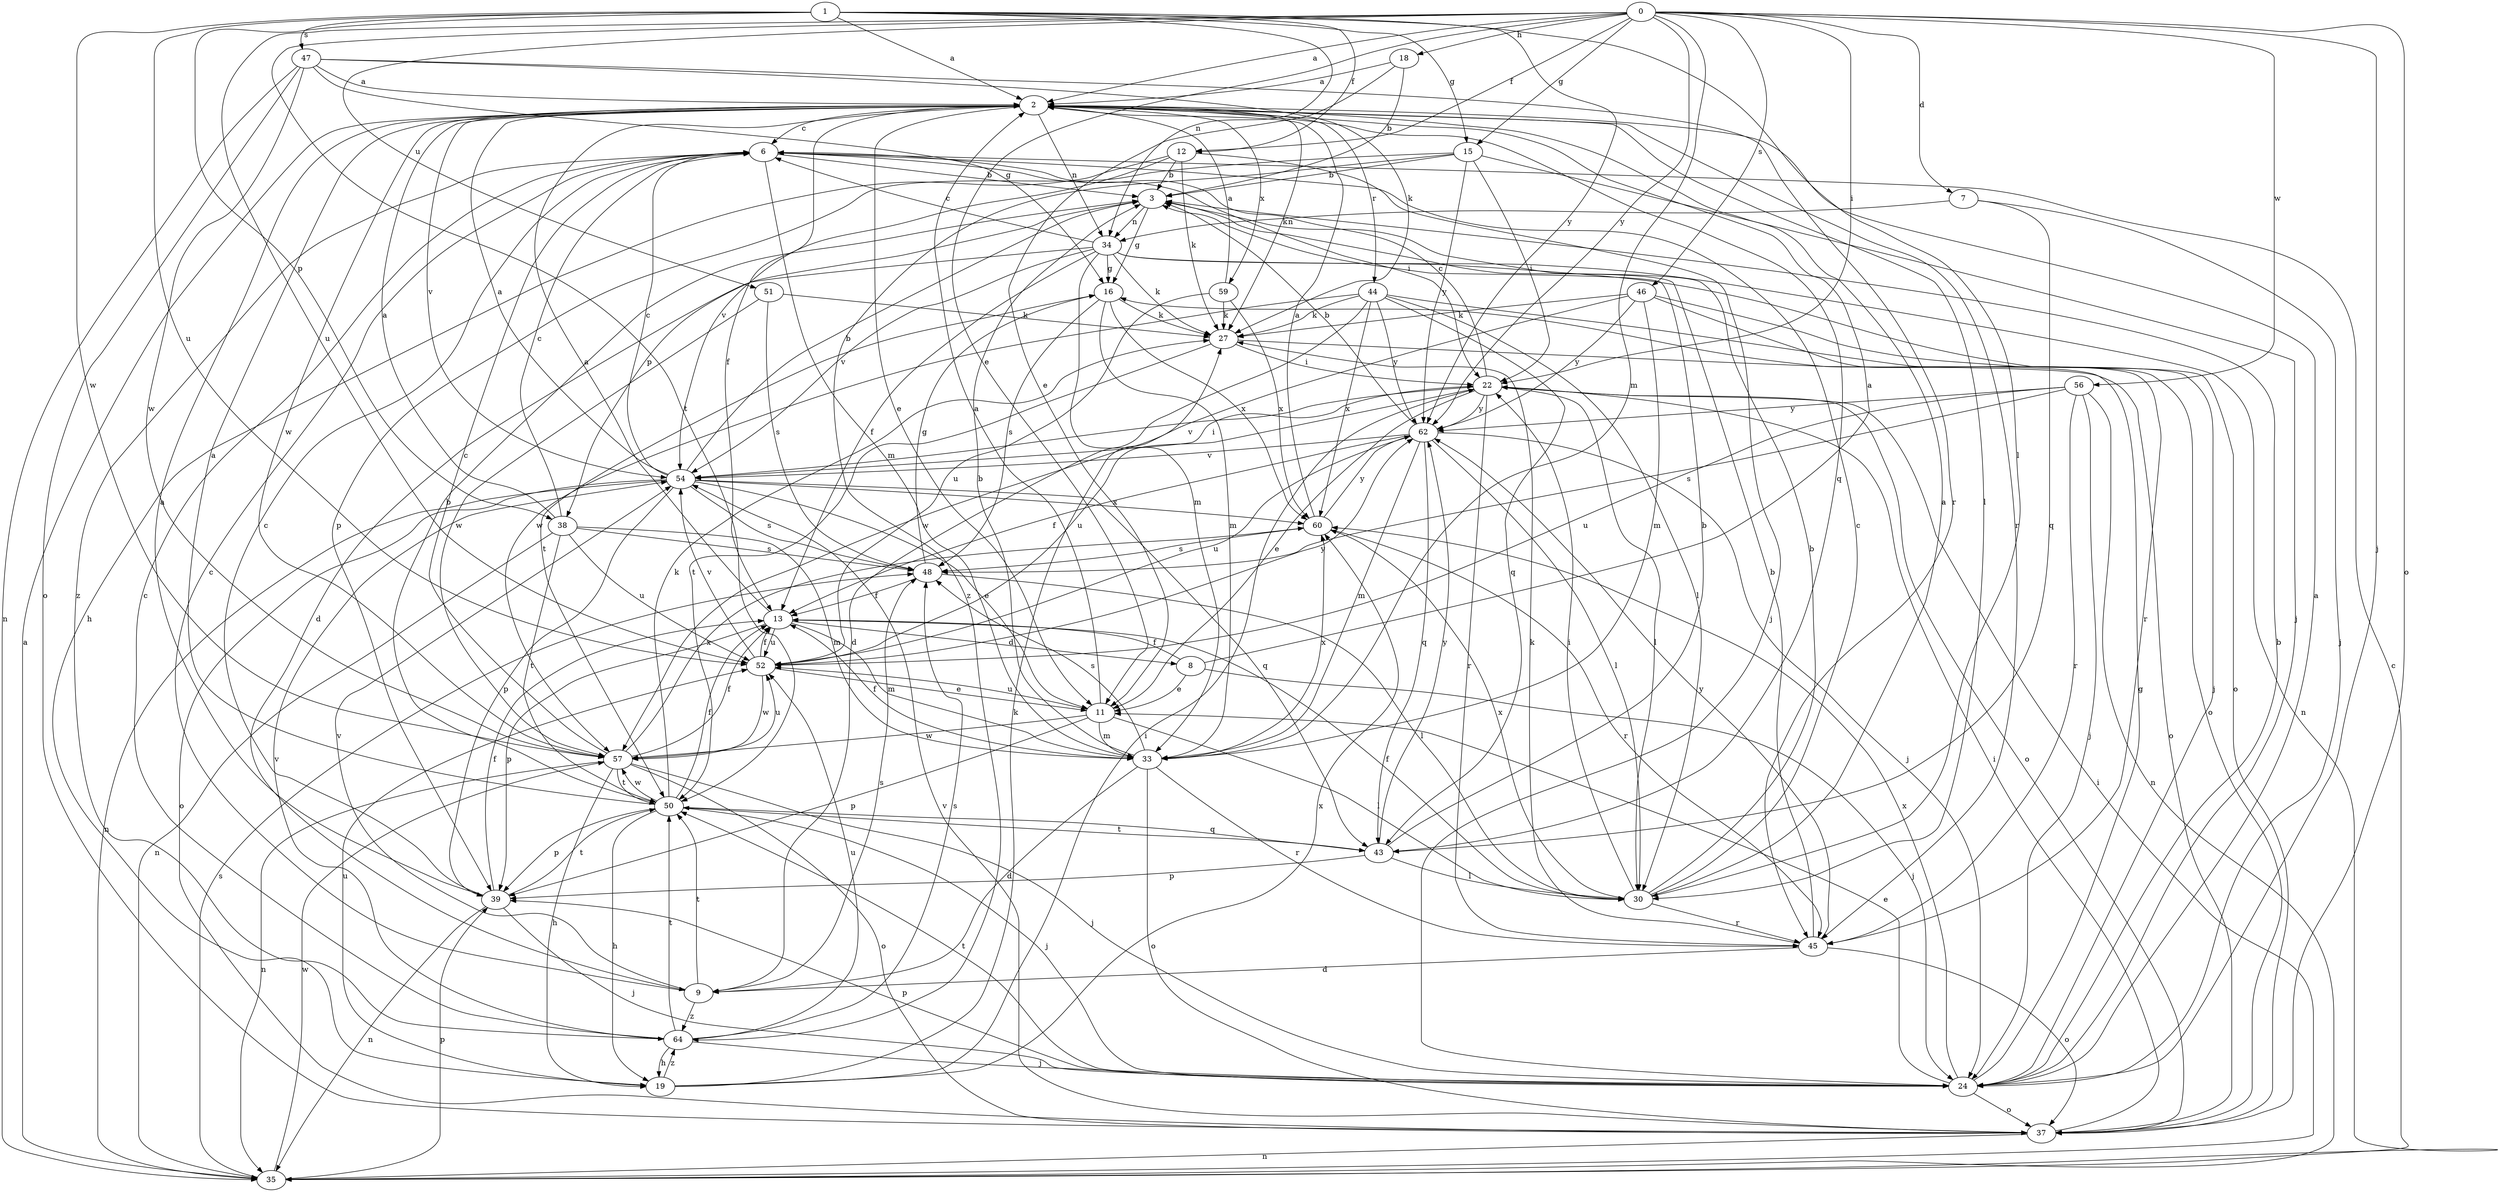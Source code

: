 strict digraph  {
0;
1;
2;
3;
6;
7;
8;
9;
11;
12;
13;
15;
16;
18;
19;
22;
24;
27;
30;
33;
34;
35;
37;
38;
39;
43;
44;
45;
46;
47;
48;
50;
51;
52;
54;
56;
57;
59;
60;
62;
64;
0 -> 2  [label=a];
0 -> 7  [label=d];
0 -> 11  [label=e];
0 -> 12  [label=f];
0 -> 15  [label=g];
0 -> 18  [label=h];
0 -> 22  [label=i];
0 -> 24  [label=j];
0 -> 33  [label=m];
0 -> 37  [label=o];
0 -> 46  [label=s];
0 -> 50  [label=t];
0 -> 51  [label=u];
0 -> 52  [label=u];
0 -> 56  [label=w];
0 -> 62  [label=y];
1 -> 2  [label=a];
1 -> 12  [label=f];
1 -> 15  [label=g];
1 -> 30  [label=l];
1 -> 34  [label=n];
1 -> 38  [label=p];
1 -> 47  [label=s];
1 -> 52  [label=u];
1 -> 57  [label=w];
1 -> 62  [label=y];
2 -> 6  [label=c];
2 -> 11  [label=e];
2 -> 13  [label=f];
2 -> 27  [label=k];
2 -> 30  [label=l];
2 -> 34  [label=n];
2 -> 43  [label=q];
2 -> 44  [label=r];
2 -> 45  [label=r];
2 -> 54  [label=v];
2 -> 57  [label=w];
2 -> 59  [label=x];
3 -> 16  [label=g];
3 -> 34  [label=n];
3 -> 38  [label=p];
6 -> 3  [label=b];
6 -> 22  [label=i];
6 -> 33  [label=m];
6 -> 64  [label=z];
7 -> 24  [label=j];
7 -> 34  [label=n];
7 -> 43  [label=q];
8 -> 2  [label=a];
8 -> 11  [label=e];
8 -> 13  [label=f];
8 -> 24  [label=j];
9 -> 6  [label=c];
9 -> 48  [label=s];
9 -> 50  [label=t];
9 -> 54  [label=v];
9 -> 64  [label=z];
11 -> 2  [label=a];
11 -> 30  [label=l];
11 -> 33  [label=m];
11 -> 39  [label=p];
11 -> 52  [label=u];
11 -> 57  [label=w];
12 -> 3  [label=b];
12 -> 19  [label=h];
12 -> 24  [label=j];
12 -> 27  [label=k];
12 -> 54  [label=v];
13 -> 2  [label=a];
13 -> 8  [label=d];
13 -> 33  [label=m];
13 -> 39  [label=p];
13 -> 52  [label=u];
15 -> 3  [label=b];
15 -> 22  [label=i];
15 -> 24  [label=j];
15 -> 39  [label=p];
15 -> 62  [label=y];
15 -> 64  [label=z];
16 -> 27  [label=k];
16 -> 33  [label=m];
16 -> 48  [label=s];
16 -> 50  [label=t];
16 -> 60  [label=x];
18 -> 2  [label=a];
18 -> 3  [label=b];
18 -> 11  [label=e];
19 -> 22  [label=i];
19 -> 27  [label=k];
19 -> 52  [label=u];
19 -> 60  [label=x];
19 -> 64  [label=z];
22 -> 6  [label=c];
22 -> 11  [label=e];
22 -> 30  [label=l];
22 -> 37  [label=o];
22 -> 45  [label=r];
22 -> 52  [label=u];
22 -> 54  [label=v];
22 -> 62  [label=y];
24 -> 2  [label=a];
24 -> 3  [label=b];
24 -> 11  [label=e];
24 -> 16  [label=g];
24 -> 37  [label=o];
24 -> 39  [label=p];
24 -> 50  [label=t];
24 -> 60  [label=x];
27 -> 22  [label=i];
27 -> 37  [label=o];
27 -> 50  [label=t];
30 -> 2  [label=a];
30 -> 3  [label=b];
30 -> 6  [label=c];
30 -> 13  [label=f];
30 -> 22  [label=i];
30 -> 45  [label=r];
30 -> 60  [label=x];
33 -> 3  [label=b];
33 -> 9  [label=d];
33 -> 13  [label=f];
33 -> 37  [label=o];
33 -> 45  [label=r];
33 -> 48  [label=s];
33 -> 60  [label=x];
34 -> 6  [label=c];
34 -> 9  [label=d];
34 -> 13  [label=f];
34 -> 16  [label=g];
34 -> 27  [label=k];
34 -> 33  [label=m];
34 -> 35  [label=n];
34 -> 37  [label=o];
34 -> 54  [label=v];
35 -> 2  [label=a];
35 -> 6  [label=c];
35 -> 22  [label=i];
35 -> 39  [label=p];
35 -> 48  [label=s];
35 -> 57  [label=w];
37 -> 22  [label=i];
37 -> 35  [label=n];
37 -> 54  [label=v];
38 -> 2  [label=a];
38 -> 6  [label=c];
38 -> 33  [label=m];
38 -> 35  [label=n];
38 -> 48  [label=s];
38 -> 50  [label=t];
38 -> 52  [label=u];
39 -> 2  [label=a];
39 -> 6  [label=c];
39 -> 13  [label=f];
39 -> 24  [label=j];
39 -> 35  [label=n];
39 -> 50  [label=t];
43 -> 3  [label=b];
43 -> 30  [label=l];
43 -> 39  [label=p];
43 -> 50  [label=t];
43 -> 62  [label=y];
44 -> 9  [label=d];
44 -> 27  [label=k];
44 -> 30  [label=l];
44 -> 37  [label=o];
44 -> 43  [label=q];
44 -> 57  [label=w];
44 -> 60  [label=x];
44 -> 62  [label=y];
45 -> 3  [label=b];
45 -> 9  [label=d];
45 -> 27  [label=k];
45 -> 37  [label=o];
45 -> 62  [label=y];
46 -> 24  [label=j];
46 -> 27  [label=k];
46 -> 33  [label=m];
46 -> 45  [label=r];
46 -> 57  [label=w];
46 -> 62  [label=y];
47 -> 2  [label=a];
47 -> 16  [label=g];
47 -> 27  [label=k];
47 -> 35  [label=n];
47 -> 37  [label=o];
47 -> 45  [label=r];
47 -> 57  [label=w];
48 -> 13  [label=f];
48 -> 16  [label=g];
48 -> 30  [label=l];
50 -> 2  [label=a];
50 -> 3  [label=b];
50 -> 13  [label=f];
50 -> 19  [label=h];
50 -> 24  [label=j];
50 -> 27  [label=k];
50 -> 39  [label=p];
50 -> 43  [label=q];
50 -> 57  [label=w];
51 -> 27  [label=k];
51 -> 48  [label=s];
51 -> 57  [label=w];
52 -> 11  [label=e];
52 -> 13  [label=f];
52 -> 54  [label=v];
52 -> 57  [label=w];
52 -> 62  [label=y];
54 -> 2  [label=a];
54 -> 3  [label=b];
54 -> 6  [label=c];
54 -> 11  [label=e];
54 -> 22  [label=i];
54 -> 35  [label=n];
54 -> 37  [label=o];
54 -> 39  [label=p];
54 -> 43  [label=q];
54 -> 48  [label=s];
54 -> 60  [label=x];
56 -> 24  [label=j];
56 -> 35  [label=n];
56 -> 45  [label=r];
56 -> 48  [label=s];
56 -> 52  [label=u];
56 -> 62  [label=y];
57 -> 6  [label=c];
57 -> 13  [label=f];
57 -> 19  [label=h];
57 -> 24  [label=j];
57 -> 35  [label=n];
57 -> 37  [label=o];
57 -> 50  [label=t];
57 -> 52  [label=u];
57 -> 60  [label=x];
59 -> 2  [label=a];
59 -> 27  [label=k];
59 -> 52  [label=u];
59 -> 60  [label=x];
60 -> 2  [label=a];
60 -> 45  [label=r];
60 -> 48  [label=s];
60 -> 62  [label=y];
62 -> 3  [label=b];
62 -> 13  [label=f];
62 -> 24  [label=j];
62 -> 30  [label=l];
62 -> 33  [label=m];
62 -> 43  [label=q];
62 -> 52  [label=u];
62 -> 54  [label=v];
64 -> 6  [label=c];
64 -> 19  [label=h];
64 -> 24  [label=j];
64 -> 48  [label=s];
64 -> 50  [label=t];
64 -> 52  [label=u];
64 -> 54  [label=v];
}
